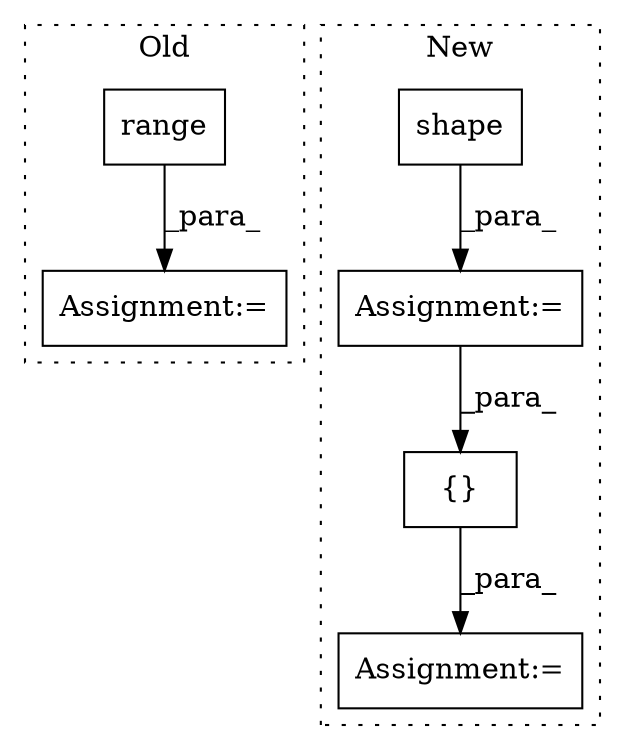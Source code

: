 digraph G {
subgraph cluster0 {
1 [label="range" a="32" s="2245,2261" l="6,1" shape="box"];
3 [label="Assignment:=" a="7" s="2238" l="33" shape="box"];
label = "Old";
style="dotted";
}
subgraph cluster1 {
2 [label="shape" a="32" s="2288,2305" l="6,1" shape="box"];
4 [label="Assignment:=" a="7" s="2336" l="1" shape="box"];
5 [label="{}" a="4" s="2384,2399" l="1,1" shape="box"];
6 [label="Assignment:=" a="7" s="2266" l="1" shape="box"];
label = "New";
style="dotted";
}
1 -> 3 [label="_para_"];
2 -> 6 [label="_para_"];
5 -> 4 [label="_para_"];
6 -> 5 [label="_para_"];
}